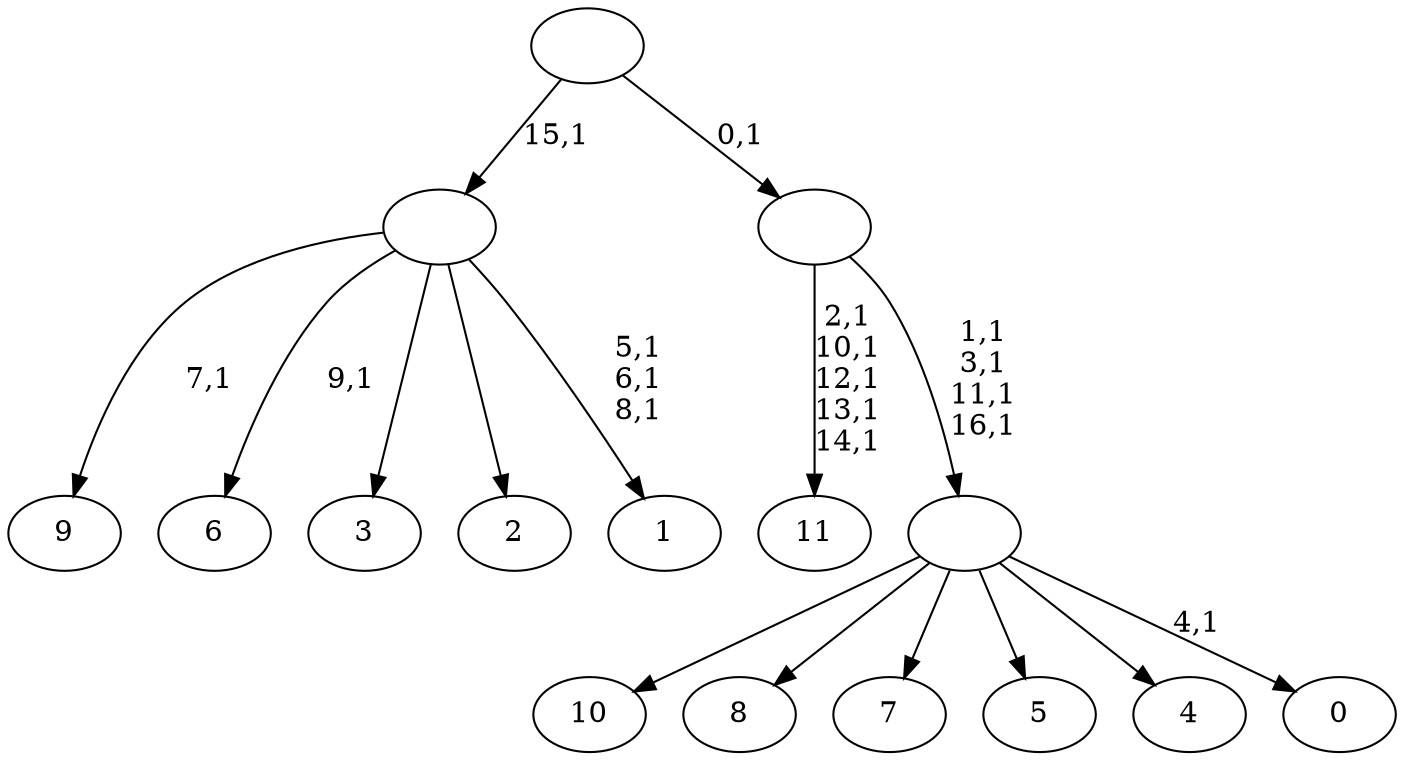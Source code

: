 digraph T {
	29 [label="11"]
	23 [label="10"]
	22 [label="9"]
	20 [label="8"]
	19 [label="7"]
	18 [label="6"]
	16 [label="5"]
	15 [label="4"]
	14 [label="3"]
	13 [label="2"]
	12 [label="1"]
	8 [label=""]
	7 [label="0"]
	5 [label=""]
	1 [label=""]
	0 [label=""]
	8 -> 12 [label="5,1\n6,1\n8,1"]
	8 -> 18 [label="9,1"]
	8 -> 22 [label="7,1"]
	8 -> 14 [label=""]
	8 -> 13 [label=""]
	5 -> 7 [label="4,1"]
	5 -> 23 [label=""]
	5 -> 20 [label=""]
	5 -> 19 [label=""]
	5 -> 16 [label=""]
	5 -> 15 [label=""]
	1 -> 5 [label="1,1\n3,1\n11,1\n16,1"]
	1 -> 29 [label="2,1\n10,1\n12,1\n13,1\n14,1"]
	0 -> 8 [label="15,1"]
	0 -> 1 [label="0,1"]
}
